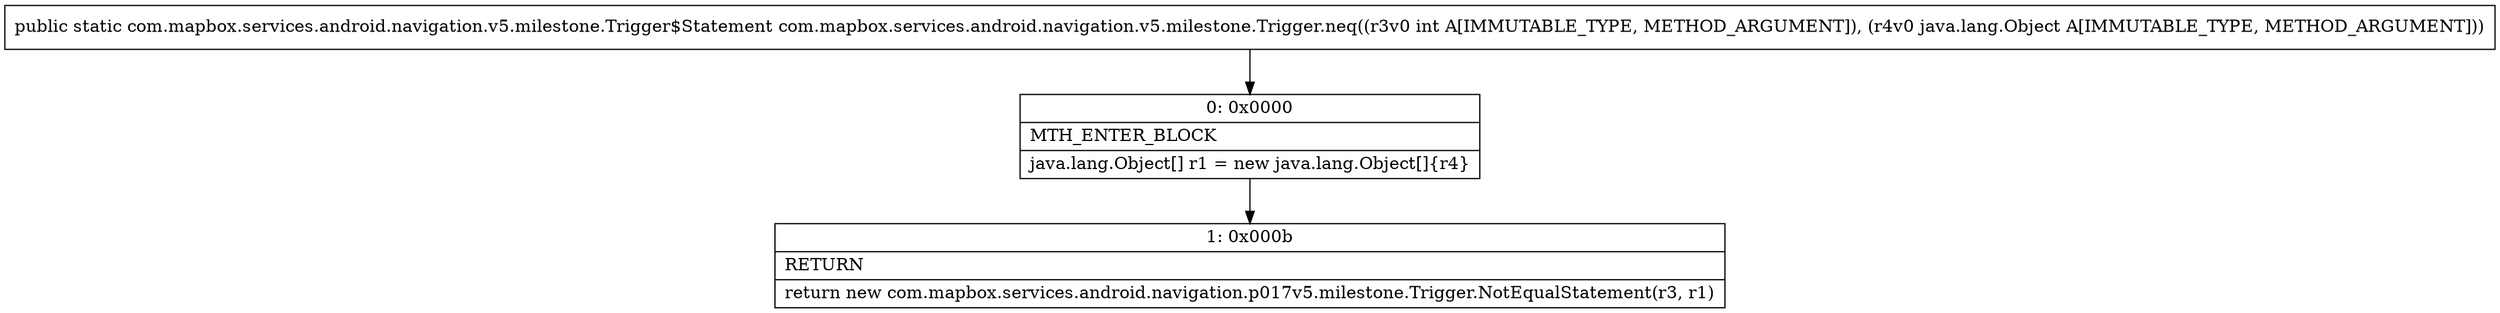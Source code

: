 digraph "CFG forcom.mapbox.services.android.navigation.v5.milestone.Trigger.neq(ILjava\/lang\/Object;)Lcom\/mapbox\/services\/android\/navigation\/v5\/milestone\/Trigger$Statement;" {
Node_0 [shape=record,label="{0\:\ 0x0000|MTH_ENTER_BLOCK\l|java.lang.Object[] r1 = new java.lang.Object[]\{r4\}\l}"];
Node_1 [shape=record,label="{1\:\ 0x000b|RETURN\l|return new com.mapbox.services.android.navigation.p017v5.milestone.Trigger.NotEqualStatement(r3, r1)\l}"];
MethodNode[shape=record,label="{public static com.mapbox.services.android.navigation.v5.milestone.Trigger$Statement com.mapbox.services.android.navigation.v5.milestone.Trigger.neq((r3v0 int A[IMMUTABLE_TYPE, METHOD_ARGUMENT]), (r4v0 java.lang.Object A[IMMUTABLE_TYPE, METHOD_ARGUMENT])) }"];
MethodNode -> Node_0;
Node_0 -> Node_1;
}


